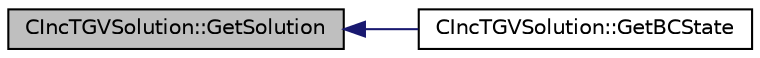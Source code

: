 digraph "CIncTGVSolution::GetSolution"
{
  edge [fontname="Helvetica",fontsize="10",labelfontname="Helvetica",labelfontsize="10"];
  node [fontname="Helvetica",fontsize="10",shape=record];
  rankdir="LR";
  Node19 [label="CIncTGVSolution::GetSolution",height=0.2,width=0.4,color="black", fillcolor="grey75", style="filled", fontcolor="black"];
  Node19 -> Node20 [dir="back",color="midnightblue",fontsize="10",style="solid",fontname="Helvetica"];
  Node20 [label="CIncTGVSolution::GetBCState",height=0.2,width=0.4,color="black", fillcolor="white", style="filled",URL="$class_c_inc_t_g_v_solution.html#a631f81b20e30d295e5606273d7806ec7",tooltip="Get the boundary conditions state for an exact solution. "];
}
